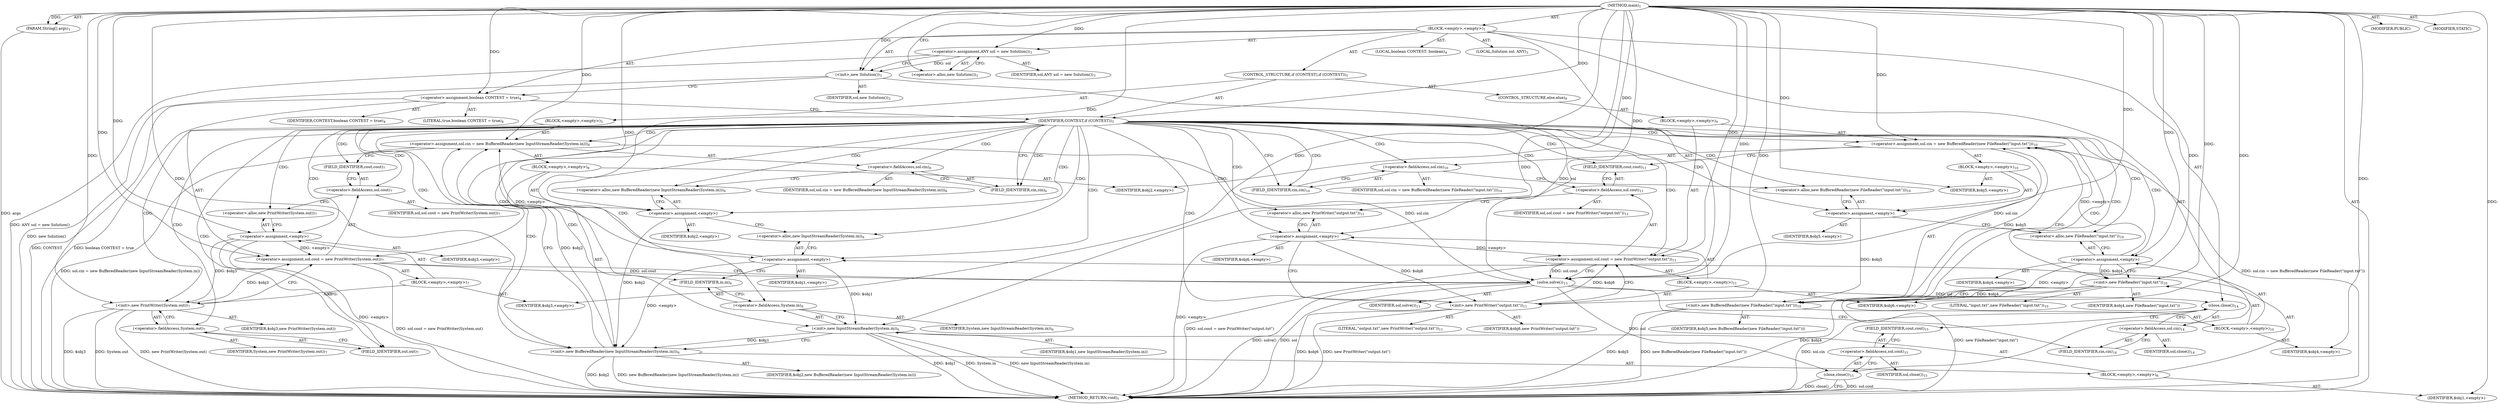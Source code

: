 digraph "main" {  
"19" [label = <(METHOD,main)<SUB>1</SUB>> ]
"20" [label = <(PARAM,String[] args)<SUB>1</SUB>> ]
"21" [label = <(BLOCK,&lt;empty&gt;,&lt;empty&gt;)<SUB>1</SUB>> ]
"4" [label = <(LOCAL,Solution sol: ANY)<SUB>3</SUB>> ]
"22" [label = <(&lt;operator&gt;.assignment,ANY sol = new Solution())<SUB>3</SUB>> ]
"23" [label = <(IDENTIFIER,sol,ANY sol = new Solution())<SUB>3</SUB>> ]
"24" [label = <(&lt;operator&gt;.alloc,new Solution())<SUB>3</SUB>> ]
"25" [label = <(&lt;init&gt;,new Solution())<SUB>3</SUB>> ]
"3" [label = <(IDENTIFIER,sol,new Solution())<SUB>3</SUB>> ]
"26" [label = <(LOCAL,boolean CONTEST: boolean)<SUB>4</SUB>> ]
"27" [label = <(&lt;operator&gt;.assignment,boolean CONTEST = true)<SUB>4</SUB>> ]
"28" [label = <(IDENTIFIER,CONTEST,boolean CONTEST = true)<SUB>4</SUB>> ]
"29" [label = <(LITERAL,true,boolean CONTEST = true)<SUB>4</SUB>> ]
"30" [label = <(CONTROL_STRUCTURE,if (CONTEST),if (CONTEST))<SUB>5</SUB>> ]
"31" [label = <(IDENTIFIER,CONTEST,if (CONTEST))<SUB>5</SUB>> ]
"32" [label = <(BLOCK,&lt;empty&gt;,&lt;empty&gt;)<SUB>5</SUB>> ]
"33" [label = <(&lt;operator&gt;.assignment,sol.cin = new BufferedReader(new InputStreamReader(System.in)))<SUB>6</SUB>> ]
"34" [label = <(&lt;operator&gt;.fieldAccess,sol.cin)<SUB>6</SUB>> ]
"35" [label = <(IDENTIFIER,sol,sol.cin = new BufferedReader(new InputStreamReader(System.in)))<SUB>6</SUB>> ]
"36" [label = <(FIELD_IDENTIFIER,cin,cin)<SUB>6</SUB>> ]
"37" [label = <(BLOCK,&lt;empty&gt;,&lt;empty&gt;)<SUB>6</SUB>> ]
"38" [label = <(&lt;operator&gt;.assignment,&lt;empty&gt;)> ]
"39" [label = <(IDENTIFIER,$obj2,&lt;empty&gt;)> ]
"40" [label = <(&lt;operator&gt;.alloc,new BufferedReader(new InputStreamReader(System.in)))<SUB>6</SUB>> ]
"41" [label = <(&lt;init&gt;,new BufferedReader(new InputStreamReader(System.in)))<SUB>6</SUB>> ]
"42" [label = <(IDENTIFIER,$obj2,new BufferedReader(new InputStreamReader(System.in)))> ]
"43" [label = <(BLOCK,&lt;empty&gt;,&lt;empty&gt;)<SUB>6</SUB>> ]
"44" [label = <(&lt;operator&gt;.assignment,&lt;empty&gt;)> ]
"45" [label = <(IDENTIFIER,$obj1,&lt;empty&gt;)> ]
"46" [label = <(&lt;operator&gt;.alloc,new InputStreamReader(System.in))<SUB>6</SUB>> ]
"47" [label = <(&lt;init&gt;,new InputStreamReader(System.in))<SUB>6</SUB>> ]
"48" [label = <(IDENTIFIER,$obj1,new InputStreamReader(System.in))> ]
"49" [label = <(&lt;operator&gt;.fieldAccess,System.in)<SUB>6</SUB>> ]
"50" [label = <(IDENTIFIER,System,new InputStreamReader(System.in))<SUB>6</SUB>> ]
"51" [label = <(FIELD_IDENTIFIER,in,in)<SUB>6</SUB>> ]
"52" [label = <(IDENTIFIER,$obj1,&lt;empty&gt;)> ]
"53" [label = <(IDENTIFIER,$obj2,&lt;empty&gt;)> ]
"54" [label = <(&lt;operator&gt;.assignment,sol.cout = new PrintWriter(System.out))<SUB>7</SUB>> ]
"55" [label = <(&lt;operator&gt;.fieldAccess,sol.cout)<SUB>7</SUB>> ]
"56" [label = <(IDENTIFIER,sol,sol.cout = new PrintWriter(System.out))<SUB>7</SUB>> ]
"57" [label = <(FIELD_IDENTIFIER,cout,cout)<SUB>7</SUB>> ]
"58" [label = <(BLOCK,&lt;empty&gt;,&lt;empty&gt;)<SUB>7</SUB>> ]
"59" [label = <(&lt;operator&gt;.assignment,&lt;empty&gt;)> ]
"60" [label = <(IDENTIFIER,$obj3,&lt;empty&gt;)> ]
"61" [label = <(&lt;operator&gt;.alloc,new PrintWriter(System.out))<SUB>7</SUB>> ]
"62" [label = <(&lt;init&gt;,new PrintWriter(System.out))<SUB>7</SUB>> ]
"63" [label = <(IDENTIFIER,$obj3,new PrintWriter(System.out))> ]
"64" [label = <(&lt;operator&gt;.fieldAccess,System.out)<SUB>7</SUB>> ]
"65" [label = <(IDENTIFIER,System,new PrintWriter(System.out))<SUB>7</SUB>> ]
"66" [label = <(FIELD_IDENTIFIER,out,out)<SUB>7</SUB>> ]
"67" [label = <(IDENTIFIER,$obj3,&lt;empty&gt;)> ]
"68" [label = <(CONTROL_STRUCTURE,else,else)<SUB>9</SUB>> ]
"69" [label = <(BLOCK,&lt;empty&gt;,&lt;empty&gt;)<SUB>9</SUB>> ]
"70" [label = <(&lt;operator&gt;.assignment,sol.cin = new BufferedReader(new FileReader(&quot;input.txt&quot;)))<SUB>10</SUB>> ]
"71" [label = <(&lt;operator&gt;.fieldAccess,sol.cin)<SUB>10</SUB>> ]
"72" [label = <(IDENTIFIER,sol,sol.cin = new BufferedReader(new FileReader(&quot;input.txt&quot;)))<SUB>10</SUB>> ]
"73" [label = <(FIELD_IDENTIFIER,cin,cin)<SUB>10</SUB>> ]
"74" [label = <(BLOCK,&lt;empty&gt;,&lt;empty&gt;)<SUB>10</SUB>> ]
"75" [label = <(&lt;operator&gt;.assignment,&lt;empty&gt;)> ]
"76" [label = <(IDENTIFIER,$obj5,&lt;empty&gt;)> ]
"77" [label = <(&lt;operator&gt;.alloc,new BufferedReader(new FileReader(&quot;input.txt&quot;)))<SUB>10</SUB>> ]
"78" [label = <(&lt;init&gt;,new BufferedReader(new FileReader(&quot;input.txt&quot;)))<SUB>10</SUB>> ]
"79" [label = <(IDENTIFIER,$obj5,new BufferedReader(new FileReader(&quot;input.txt&quot;)))> ]
"80" [label = <(BLOCK,&lt;empty&gt;,&lt;empty&gt;)<SUB>10</SUB>> ]
"81" [label = <(&lt;operator&gt;.assignment,&lt;empty&gt;)> ]
"82" [label = <(IDENTIFIER,$obj4,&lt;empty&gt;)> ]
"83" [label = <(&lt;operator&gt;.alloc,new FileReader(&quot;input.txt&quot;))<SUB>10</SUB>> ]
"84" [label = <(&lt;init&gt;,new FileReader(&quot;input.txt&quot;))<SUB>10</SUB>> ]
"85" [label = <(IDENTIFIER,$obj4,new FileReader(&quot;input.txt&quot;))> ]
"86" [label = <(LITERAL,&quot;input.txt&quot;,new FileReader(&quot;input.txt&quot;))<SUB>10</SUB>> ]
"87" [label = <(IDENTIFIER,$obj4,&lt;empty&gt;)> ]
"88" [label = <(IDENTIFIER,$obj5,&lt;empty&gt;)> ]
"89" [label = <(&lt;operator&gt;.assignment,sol.cout = new PrintWriter(&quot;output.txt&quot;))<SUB>11</SUB>> ]
"90" [label = <(&lt;operator&gt;.fieldAccess,sol.cout)<SUB>11</SUB>> ]
"91" [label = <(IDENTIFIER,sol,sol.cout = new PrintWriter(&quot;output.txt&quot;))<SUB>11</SUB>> ]
"92" [label = <(FIELD_IDENTIFIER,cout,cout)<SUB>11</SUB>> ]
"93" [label = <(BLOCK,&lt;empty&gt;,&lt;empty&gt;)<SUB>11</SUB>> ]
"94" [label = <(&lt;operator&gt;.assignment,&lt;empty&gt;)> ]
"95" [label = <(IDENTIFIER,$obj6,&lt;empty&gt;)> ]
"96" [label = <(&lt;operator&gt;.alloc,new PrintWriter(&quot;output.txt&quot;))<SUB>11</SUB>> ]
"97" [label = <(&lt;init&gt;,new PrintWriter(&quot;output.txt&quot;))<SUB>11</SUB>> ]
"98" [label = <(IDENTIFIER,$obj6,new PrintWriter(&quot;output.txt&quot;))> ]
"99" [label = <(LITERAL,&quot;output.txt&quot;,new PrintWriter(&quot;output.txt&quot;))<SUB>11</SUB>> ]
"100" [label = <(IDENTIFIER,$obj6,&lt;empty&gt;)> ]
"101" [label = <(solve,solve())<SUB>13</SUB>> ]
"102" [label = <(IDENTIFIER,sol,solve())<SUB>13</SUB>> ]
"103" [label = <(close,close())<SUB>14</SUB>> ]
"104" [label = <(&lt;operator&gt;.fieldAccess,sol.cin)<SUB>14</SUB>> ]
"105" [label = <(IDENTIFIER,sol,close())<SUB>14</SUB>> ]
"106" [label = <(FIELD_IDENTIFIER,cin,cin)<SUB>14</SUB>> ]
"107" [label = <(close,close())<SUB>15</SUB>> ]
"108" [label = <(&lt;operator&gt;.fieldAccess,sol.cout)<SUB>15</SUB>> ]
"109" [label = <(IDENTIFIER,sol,close())<SUB>15</SUB>> ]
"110" [label = <(FIELD_IDENTIFIER,cout,cout)<SUB>15</SUB>> ]
"111" [label = <(MODIFIER,PUBLIC)> ]
"112" [label = <(MODIFIER,STATIC)> ]
"113" [label = <(METHOD_RETURN,void)<SUB>1</SUB>> ]
  "19" -> "20"  [ label = "AST: "] 
  "19" -> "21"  [ label = "AST: "] 
  "19" -> "111"  [ label = "AST: "] 
  "19" -> "112"  [ label = "AST: "] 
  "19" -> "113"  [ label = "AST: "] 
  "21" -> "4"  [ label = "AST: "] 
  "21" -> "22"  [ label = "AST: "] 
  "21" -> "25"  [ label = "AST: "] 
  "21" -> "26"  [ label = "AST: "] 
  "21" -> "27"  [ label = "AST: "] 
  "21" -> "30"  [ label = "AST: "] 
  "21" -> "101"  [ label = "AST: "] 
  "21" -> "103"  [ label = "AST: "] 
  "21" -> "107"  [ label = "AST: "] 
  "22" -> "23"  [ label = "AST: "] 
  "22" -> "24"  [ label = "AST: "] 
  "25" -> "3"  [ label = "AST: "] 
  "27" -> "28"  [ label = "AST: "] 
  "27" -> "29"  [ label = "AST: "] 
  "30" -> "31"  [ label = "AST: "] 
  "30" -> "32"  [ label = "AST: "] 
  "30" -> "68"  [ label = "AST: "] 
  "32" -> "33"  [ label = "AST: "] 
  "32" -> "54"  [ label = "AST: "] 
  "33" -> "34"  [ label = "AST: "] 
  "33" -> "37"  [ label = "AST: "] 
  "34" -> "35"  [ label = "AST: "] 
  "34" -> "36"  [ label = "AST: "] 
  "37" -> "38"  [ label = "AST: "] 
  "37" -> "41"  [ label = "AST: "] 
  "37" -> "53"  [ label = "AST: "] 
  "38" -> "39"  [ label = "AST: "] 
  "38" -> "40"  [ label = "AST: "] 
  "41" -> "42"  [ label = "AST: "] 
  "41" -> "43"  [ label = "AST: "] 
  "43" -> "44"  [ label = "AST: "] 
  "43" -> "47"  [ label = "AST: "] 
  "43" -> "52"  [ label = "AST: "] 
  "44" -> "45"  [ label = "AST: "] 
  "44" -> "46"  [ label = "AST: "] 
  "47" -> "48"  [ label = "AST: "] 
  "47" -> "49"  [ label = "AST: "] 
  "49" -> "50"  [ label = "AST: "] 
  "49" -> "51"  [ label = "AST: "] 
  "54" -> "55"  [ label = "AST: "] 
  "54" -> "58"  [ label = "AST: "] 
  "55" -> "56"  [ label = "AST: "] 
  "55" -> "57"  [ label = "AST: "] 
  "58" -> "59"  [ label = "AST: "] 
  "58" -> "62"  [ label = "AST: "] 
  "58" -> "67"  [ label = "AST: "] 
  "59" -> "60"  [ label = "AST: "] 
  "59" -> "61"  [ label = "AST: "] 
  "62" -> "63"  [ label = "AST: "] 
  "62" -> "64"  [ label = "AST: "] 
  "64" -> "65"  [ label = "AST: "] 
  "64" -> "66"  [ label = "AST: "] 
  "68" -> "69"  [ label = "AST: "] 
  "69" -> "70"  [ label = "AST: "] 
  "69" -> "89"  [ label = "AST: "] 
  "70" -> "71"  [ label = "AST: "] 
  "70" -> "74"  [ label = "AST: "] 
  "71" -> "72"  [ label = "AST: "] 
  "71" -> "73"  [ label = "AST: "] 
  "74" -> "75"  [ label = "AST: "] 
  "74" -> "78"  [ label = "AST: "] 
  "74" -> "88"  [ label = "AST: "] 
  "75" -> "76"  [ label = "AST: "] 
  "75" -> "77"  [ label = "AST: "] 
  "78" -> "79"  [ label = "AST: "] 
  "78" -> "80"  [ label = "AST: "] 
  "80" -> "81"  [ label = "AST: "] 
  "80" -> "84"  [ label = "AST: "] 
  "80" -> "87"  [ label = "AST: "] 
  "81" -> "82"  [ label = "AST: "] 
  "81" -> "83"  [ label = "AST: "] 
  "84" -> "85"  [ label = "AST: "] 
  "84" -> "86"  [ label = "AST: "] 
  "89" -> "90"  [ label = "AST: "] 
  "89" -> "93"  [ label = "AST: "] 
  "90" -> "91"  [ label = "AST: "] 
  "90" -> "92"  [ label = "AST: "] 
  "93" -> "94"  [ label = "AST: "] 
  "93" -> "97"  [ label = "AST: "] 
  "93" -> "100"  [ label = "AST: "] 
  "94" -> "95"  [ label = "AST: "] 
  "94" -> "96"  [ label = "AST: "] 
  "97" -> "98"  [ label = "AST: "] 
  "97" -> "99"  [ label = "AST: "] 
  "101" -> "102"  [ label = "AST: "] 
  "103" -> "104"  [ label = "AST: "] 
  "104" -> "105"  [ label = "AST: "] 
  "104" -> "106"  [ label = "AST: "] 
  "107" -> "108"  [ label = "AST: "] 
  "108" -> "109"  [ label = "AST: "] 
  "108" -> "110"  [ label = "AST: "] 
  "22" -> "25"  [ label = "CFG: "] 
  "25" -> "27"  [ label = "CFG: "] 
  "27" -> "31"  [ label = "CFG: "] 
  "101" -> "106"  [ label = "CFG: "] 
  "103" -> "110"  [ label = "CFG: "] 
  "107" -> "113"  [ label = "CFG: "] 
  "24" -> "22"  [ label = "CFG: "] 
  "31" -> "36"  [ label = "CFG: "] 
  "31" -> "73"  [ label = "CFG: "] 
  "104" -> "103"  [ label = "CFG: "] 
  "108" -> "107"  [ label = "CFG: "] 
  "33" -> "57"  [ label = "CFG: "] 
  "54" -> "101"  [ label = "CFG: "] 
  "106" -> "104"  [ label = "CFG: "] 
  "110" -> "108"  [ label = "CFG: "] 
  "34" -> "40"  [ label = "CFG: "] 
  "55" -> "61"  [ label = "CFG: "] 
  "70" -> "92"  [ label = "CFG: "] 
  "89" -> "101"  [ label = "CFG: "] 
  "36" -> "34"  [ label = "CFG: "] 
  "38" -> "46"  [ label = "CFG: "] 
  "41" -> "33"  [ label = "CFG: "] 
  "57" -> "55"  [ label = "CFG: "] 
  "59" -> "66"  [ label = "CFG: "] 
  "62" -> "54"  [ label = "CFG: "] 
  "71" -> "77"  [ label = "CFG: "] 
  "90" -> "96"  [ label = "CFG: "] 
  "40" -> "38"  [ label = "CFG: "] 
  "61" -> "59"  [ label = "CFG: "] 
  "64" -> "62"  [ label = "CFG: "] 
  "73" -> "71"  [ label = "CFG: "] 
  "75" -> "83"  [ label = "CFG: "] 
  "78" -> "70"  [ label = "CFG: "] 
  "92" -> "90"  [ label = "CFG: "] 
  "94" -> "97"  [ label = "CFG: "] 
  "97" -> "89"  [ label = "CFG: "] 
  "44" -> "51"  [ label = "CFG: "] 
  "47" -> "41"  [ label = "CFG: "] 
  "66" -> "64"  [ label = "CFG: "] 
  "77" -> "75"  [ label = "CFG: "] 
  "96" -> "94"  [ label = "CFG: "] 
  "46" -> "44"  [ label = "CFG: "] 
  "49" -> "47"  [ label = "CFG: "] 
  "81" -> "84"  [ label = "CFG: "] 
  "84" -> "78"  [ label = "CFG: "] 
  "51" -> "49"  [ label = "CFG: "] 
  "83" -> "81"  [ label = "CFG: "] 
  "19" -> "24"  [ label = "CFG: "] 
  "20" -> "113"  [ label = "DDG: args"] 
  "22" -> "113"  [ label = "DDG: ANY sol = new Solution()"] 
  "25" -> "113"  [ label = "DDG: new Solution()"] 
  "27" -> "113"  [ label = "DDG: CONTEST"] 
  "27" -> "113"  [ label = "DDG: boolean CONTEST = true"] 
  "78" -> "113"  [ label = "DDG: $obj5"] 
  "84" -> "113"  [ label = "DDG: $obj4"] 
  "84" -> "113"  [ label = "DDG: new FileReader(&quot;input.txt&quot;)"] 
  "78" -> "113"  [ label = "DDG: new BufferedReader(new FileReader(&quot;input.txt&quot;))"] 
  "70" -> "113"  [ label = "DDG: sol.cin = new BufferedReader(new FileReader(&quot;input.txt&quot;))"] 
  "94" -> "113"  [ label = "DDG: &lt;empty&gt;"] 
  "97" -> "113"  [ label = "DDG: $obj6"] 
  "97" -> "113"  [ label = "DDG: new PrintWriter(&quot;output.txt&quot;)"] 
  "89" -> "113"  [ label = "DDG: sol.cout = new PrintWriter(&quot;output.txt&quot;)"] 
  "41" -> "113"  [ label = "DDG: $obj2"] 
  "47" -> "113"  [ label = "DDG: $obj1"] 
  "47" -> "113"  [ label = "DDG: System.in"] 
  "47" -> "113"  [ label = "DDG: new InputStreamReader(System.in)"] 
  "41" -> "113"  [ label = "DDG: new BufferedReader(new InputStreamReader(System.in))"] 
  "33" -> "113"  [ label = "DDG: sol.cin = new BufferedReader(new InputStreamReader(System.in))"] 
  "59" -> "113"  [ label = "DDG: &lt;empty&gt;"] 
  "62" -> "113"  [ label = "DDG: $obj3"] 
  "62" -> "113"  [ label = "DDG: System.out"] 
  "62" -> "113"  [ label = "DDG: new PrintWriter(System.out)"] 
  "54" -> "113"  [ label = "DDG: sol.cout = new PrintWriter(System.out)"] 
  "101" -> "113"  [ label = "DDG: sol"] 
  "101" -> "113"  [ label = "DDG: solve()"] 
  "103" -> "113"  [ label = "DDG: sol.cin"] 
  "107" -> "113"  [ label = "DDG: sol.cout"] 
  "107" -> "113"  [ label = "DDG: close()"] 
  "19" -> "20"  [ label = "DDG: "] 
  "19" -> "22"  [ label = "DDG: "] 
  "19" -> "27"  [ label = "DDG: "] 
  "22" -> "25"  [ label = "DDG: sol"] 
  "19" -> "25"  [ label = "DDG: "] 
  "19" -> "31"  [ label = "DDG: "] 
  "25" -> "101"  [ label = "DDG: sol"] 
  "70" -> "101"  [ label = "DDG: sol.cin"] 
  "89" -> "101"  [ label = "DDG: sol.cout"] 
  "33" -> "101"  [ label = "DDG: sol.cin"] 
  "54" -> "101"  [ label = "DDG: sol.cout"] 
  "19" -> "101"  [ label = "DDG: "] 
  "101" -> "103"  [ label = "DDG: sol"] 
  "101" -> "107"  [ label = "DDG: sol"] 
  "44" -> "33"  [ label = "DDG: &lt;empty&gt;"] 
  "41" -> "33"  [ label = "DDG: $obj2"] 
  "19" -> "33"  [ label = "DDG: "] 
  "59" -> "54"  [ label = "DDG: &lt;empty&gt;"] 
  "62" -> "54"  [ label = "DDG: $obj3"] 
  "19" -> "54"  [ label = "DDG: "] 
  "81" -> "70"  [ label = "DDG: &lt;empty&gt;"] 
  "78" -> "70"  [ label = "DDG: $obj5"] 
  "19" -> "70"  [ label = "DDG: "] 
  "94" -> "89"  [ label = "DDG: &lt;empty&gt;"] 
  "97" -> "89"  [ label = "DDG: $obj6"] 
  "19" -> "89"  [ label = "DDG: "] 
  "19" -> "38"  [ label = "DDG: "] 
  "19" -> "53"  [ label = "DDG: "] 
  "19" -> "59"  [ label = "DDG: "] 
  "19" -> "67"  [ label = "DDG: "] 
  "38" -> "41"  [ label = "DDG: $obj2"] 
  "19" -> "41"  [ label = "DDG: "] 
  "44" -> "41"  [ label = "DDG: &lt;empty&gt;"] 
  "47" -> "41"  [ label = "DDG: $obj1"] 
  "59" -> "62"  [ label = "DDG: $obj3"] 
  "19" -> "62"  [ label = "DDG: "] 
  "19" -> "75"  [ label = "DDG: "] 
  "19" -> "88"  [ label = "DDG: "] 
  "19" -> "94"  [ label = "DDG: "] 
  "19" -> "100"  [ label = "DDG: "] 
  "19" -> "44"  [ label = "DDG: "] 
  "19" -> "52"  [ label = "DDG: "] 
  "75" -> "78"  [ label = "DDG: $obj5"] 
  "19" -> "78"  [ label = "DDG: "] 
  "81" -> "78"  [ label = "DDG: &lt;empty&gt;"] 
  "84" -> "78"  [ label = "DDG: $obj4"] 
  "94" -> "97"  [ label = "DDG: $obj6"] 
  "19" -> "97"  [ label = "DDG: "] 
  "44" -> "47"  [ label = "DDG: $obj1"] 
  "19" -> "47"  [ label = "DDG: "] 
  "19" -> "81"  [ label = "DDG: "] 
  "19" -> "87"  [ label = "DDG: "] 
  "81" -> "84"  [ label = "DDG: $obj4"] 
  "19" -> "84"  [ label = "DDG: "] 
  "31" -> "47"  [ label = "CDG: "] 
  "31" -> "34"  [ label = "CDG: "] 
  "31" -> "94"  [ label = "CDG: "] 
  "31" -> "49"  [ label = "CDG: "] 
  "31" -> "73"  [ label = "CDG: "] 
  "31" -> "96"  [ label = "CDG: "] 
  "31" -> "77"  [ label = "CDG: "] 
  "31" -> "64"  [ label = "CDG: "] 
  "31" -> "51"  [ label = "CDG: "] 
  "31" -> "57"  [ label = "CDG: "] 
  "31" -> "89"  [ label = "CDG: "] 
  "31" -> "66"  [ label = "CDG: "] 
  "31" -> "75"  [ label = "CDG: "] 
  "31" -> "46"  [ label = "CDG: "] 
  "31" -> "81"  [ label = "CDG: "] 
  "31" -> "84"  [ label = "CDG: "] 
  "31" -> "38"  [ label = "CDG: "] 
  "31" -> "92"  [ label = "CDG: "] 
  "31" -> "40"  [ label = "CDG: "] 
  "31" -> "59"  [ label = "CDG: "] 
  "31" -> "97"  [ label = "CDG: "] 
  "31" -> "44"  [ label = "CDG: "] 
  "31" -> "90"  [ label = "CDG: "] 
  "31" -> "54"  [ label = "CDG: "] 
  "31" -> "33"  [ label = "CDG: "] 
  "31" -> "61"  [ label = "CDG: "] 
  "31" -> "83"  [ label = "CDG: "] 
  "31" -> "71"  [ label = "CDG: "] 
  "31" -> "36"  [ label = "CDG: "] 
  "31" -> "41"  [ label = "CDG: "] 
  "31" -> "70"  [ label = "CDG: "] 
  "31" -> "55"  [ label = "CDG: "] 
  "31" -> "78"  [ label = "CDG: "] 
  "31" -> "62"  [ label = "CDG: "] 
}

